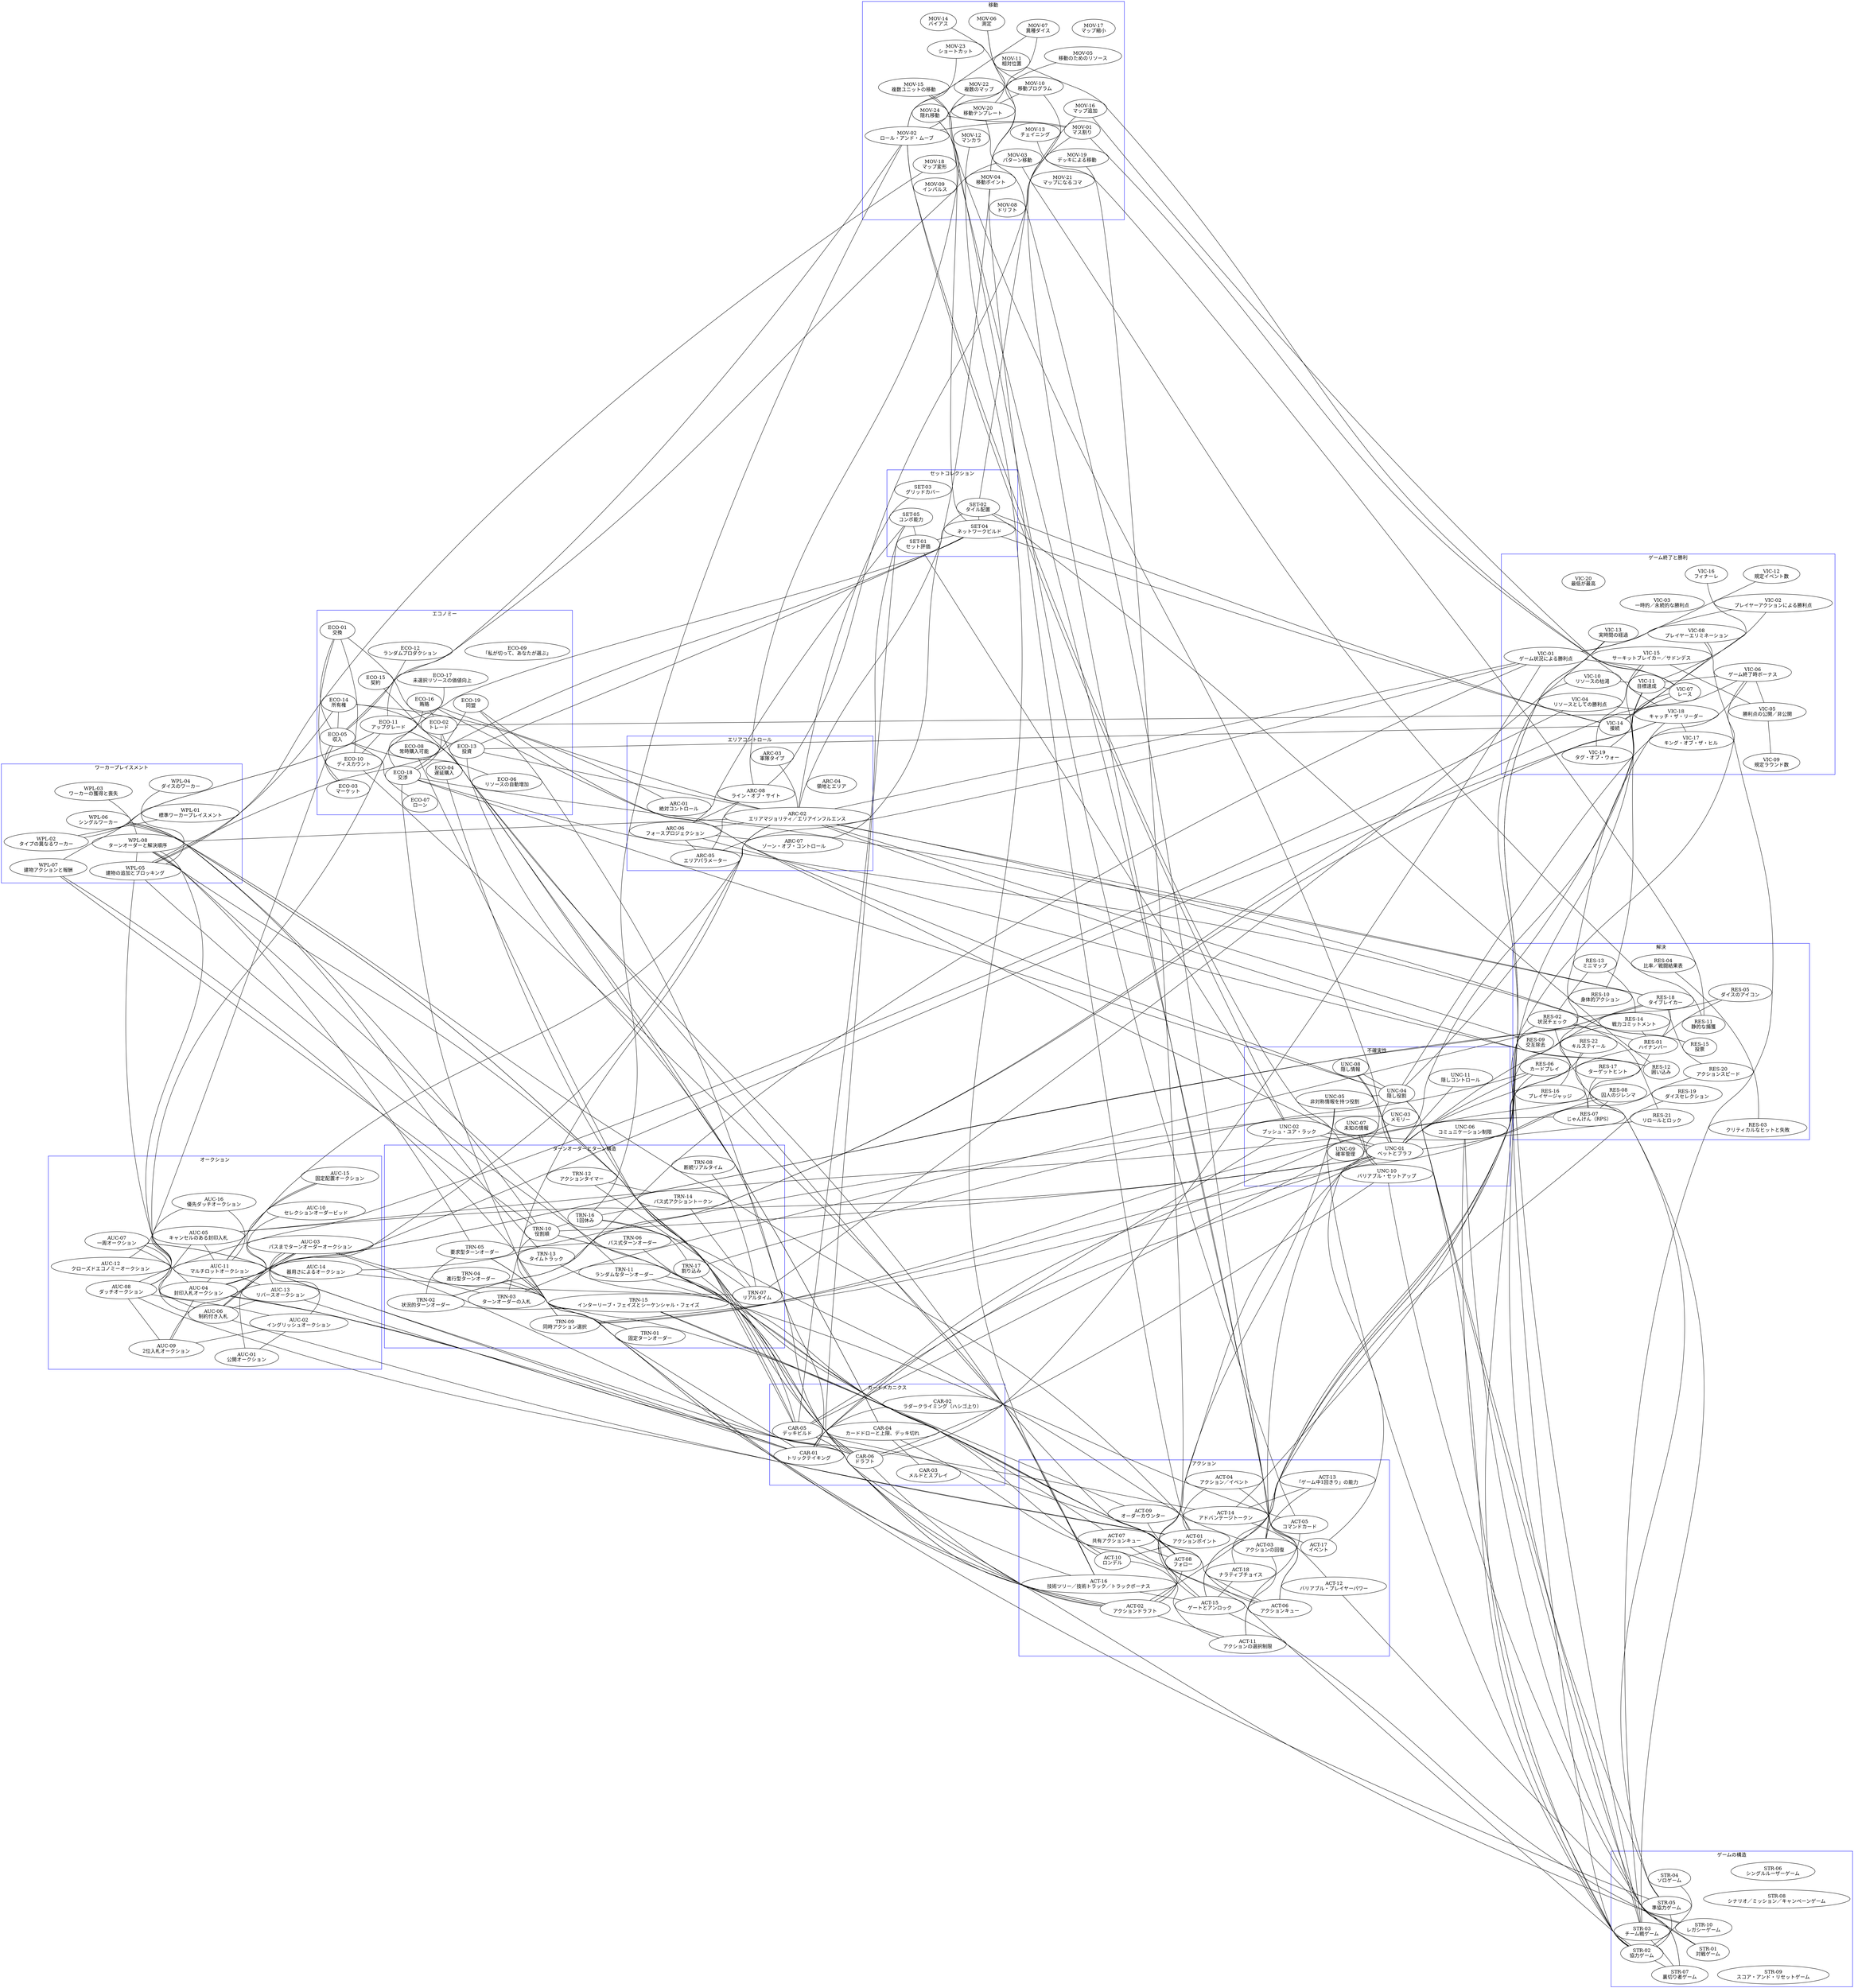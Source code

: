 graph G {
	graph [charset="UTF-8",
		layout=fdp,
		splines=true
	];
	subgraph cluster_SET {
		graph [color=blue,
			label=セットコレクション
		];
		set01	[label="SET-01\nセット評価"];
		set02	[label="SET-02\nタイル配置"];
		set03	[label="SET-03\nグリッドカバー"];
		set04	[label="SET-04\nネットワークビルド"];
		set05	[label="SET-05\nコンボ能力"];
	}
	subgraph cluster_ACT {
		graph [color=blue,
			label=アクション
		];
		act01	[label="ACT-01\nアクションポイント"];
		act02	[label="ACT-02\nアクションドラフト"];
		act03	[label="ACT-03\nアクションの回復"];
		act04	[label="ACT-04\nアクション／イベント"];
		act05	[label="ACT-05\nコマンドカード"];
		act06	[label="ACT-06\nアクションキュー"];
		act07	[label="ACT-07\n共有アクションキュー"];
		act08	[label="ACT-08\nフォロー"];
		act09	[label="ACT-09\nオーダーカウンター"];
		act10	[label="ACT-10\nロンデル"];
		act11	[label="ACT-11\nアクションの選択制限"];
		act12	[label="ACT-12\nバリアブル・プレイヤーパワー"];
		act13	[label="ACT-13\n「ゲーム中1回きり」の能力"];
		act14	[label="ACT-14\nアドバンテージトークン"];
		act15	[label="ACT-15\nゲートとアンロック"];
		act16	[label="ACT-16\n技術ツリー／技術トラック／トラックボーナス"];
		act17	[label="ACT-17\nイベント"];
		act18	[label="ACT-18\nナラティブチョイス"];
	}
	subgraph cluster_TRN {
		graph [color=blue,
			label=ターンオーダーとターン構造
		];
		trn01	[label="TRN-01\n固定ターンオーダー"];
		trn02	[label="TRN-02\n状況的ターンオーダー"];
		trn03	[label="TRN-03\nターンオーダーの入札"];
		trn04	[label="TRN-04\n進行型ターンオーダー"];
		trn05	[label="TRN-05\n要求型ターンオーダー"];
		trn06	[label="TRN-06\nパス式ターンオーダー"];
		trn07	[label="TRN-07\nリアルタイム"];
		trn08	[label="TRN-08\n断続リアルタイム"];
		trn09	[label="TRN-09\n同時アクション選択"];
		trn10	[label="TRN-10\n役割順"];
		trn11	[label="TRN-11\nランダムなターンオーダー"];
		trn12	[label="TRN-12\nアクションタイマー"];
		trn13	[label="TRN-13\nタイムトラック"];
		trn14	[label="TRN-14\nパス式アクショントークン"];
		trn15	[label="TRN-15\nインターリーブ・フェイズとシーケンシャル・フェイズ"];
		trn16	[label="TRN-16\n1回休み"];
		trn17	[label="TRN-17\n割り込み"];
	}
	subgraph cluster_ARC {
		graph [color=blue,
			label=エリアコントロール
		];
		arc01	[label="ARC-01\n絶対コントロール"];
		arc02	[label="ARC-02\nエリアマジョリティ／エリアインフルエンス"];
		arc03	[label="ARC-03\n軍隊タイプ"];
		arc04	[label="ARC-04\n領地とエリア"];
		arc05	[label="ARC-05\nエリアパラメーター"];
		arc06	[label="ARC-06\nフォースプロジェクション"];
		arc07	[label="ARC-07\nゾーン・オブ・コントロール"];
		arc08	[label="ARC-08\nライン・オブ・サイト"];
	}
	subgraph cluster_ECO {
		graph [color=blue,
			label=エコノミー
		];
		eco01	[label="ECO-01\n交換"];
		eco02	[label="ECO-02\nトレード"];
		eco03	[label="ECO-03\nマーケット"];
		eco04	[label="ECO-04\n遅延購入"];
		eco05	[label="ECO-05\n収入"];
		eco06	[label="ECO-06\nリソースの自動増加"];
		eco07	[label="ECO-07\nローン"];
		eco08	[label="ECO-08\n常時購入可能"];
		eco09	[label="ECO-09\n「私が切って、あなたが選ぶ」"];
		eco10	[label="ECO-10\nディスカウント"];
		eco11	[label="ECO-11\nアップグレード"];
		eco12	[label="ECO-12\nランダムプロダクション"];
		eco13	[label="ECO-13\n投資"];
		eco14	[label="ECO-14\n所有権"];
		eco15	[label="ECO-15\n契約"];
		eco16	[label="ECO-16\n賄賂"];
		eco17	[label="ECO-17\n未選択リソースの価値向上"];
		eco18	[label="ECO-18\n交渉"];
		eco19	[label="ECO-19\n同盟"];
	}
	subgraph cluster_RES {
		graph [color=blue,
			label=解決
		];
		res01	[label="RES-01\nハイナンバー"];
		res02	[label="RES-02\n状況チェック"];
		res03	[label="RES-03\nクリティカルなヒットと失敗"];
		res04	[label="RES-04\n比率／戦闘結果表"];
		res05	[label="RES-05\nダイスのアイコン"];
		res06	[label="RES-06\nカードプレイ"];
		res07	[label="RES-07\nじゃんけん（RPS）"];
		res08	[label="RES-08\n囚人のジレンマ"];
		res09	[label="RES-09\n交互除去"];
		res10	[label="RES-10\n身体的アクション"];
		res11	[label="RES-11\n静的な捕獲"];
		res12	[label="RES-12\n囲い込み"];
		res13	[label="RES-13\nミニマップ"];
		res14	[label="RES-14\n戦力コミットメント"];
		res15	[label="RES-15\n投票"];
		res16	[label="RES-16\nプレイヤージャッジ"];
		res17	[label="RES-17\nターゲットヒント"];
		res18	[label="RES-18\nタイブレイカー"];
		res19	[label="RES-19\nダイスセレクション"];
		res20	[label="RES-20\nアクションスピード"];
		res21	[label="RES-21\nリロールとロック"];
		res22	[label="RES-22\nキルスティール"];
	}
	subgraph cluster_AUC {
		graph [color=blue,
			label=オークション
		];
		auc01	[label="AUC-01\n公開オークション"];
		auc02	[label="AUC-02\nイングリッシュオークション"];
		auc03	[label="AUC-03\nパスまでターンオーダーオークション"];
		auc04	[label="AUC-04\n封印入札オークション"];
		auc05	[label="AUC-05\nキャンセルのある封印入札"];
		auc06	[label="AUC-06\n制約付き入札"];
		auc07	[label="AUC-07\n一周オークション"];
		auc08	[label="AUC-08\nダッチオークション"];
		auc09	[label="AUC-09\n2位入札オークション"];
		auc10	[label="AUC-10\nセレクションオーダービッド"];
		auc11	[label="AUC-11\nマルチロットオークション"];
		auc12	[label="AUC-12\nクローズドエコノミーオークション"];
		auc13	[label="AUC-13\nリバースオークション"];
		auc14	[label="AUC-14\n器用さによるオークション"];
		auc15	[label="AUC-15\n固定配置オークション"];
		auc16	[label="AUC-16\n優先ダッチオークション"];
	}
	subgraph cluster_STR {
		graph [color=blue,
			label=ゲームの構造
		];
		str01	[label="STR-01\n対戦ゲーム"];
		str02	[label="STR-02\n協力ゲーム"];
		str03	[label="STR-03\nチーム戦ゲーム"];
		str04	[label="STR-04\nソロゲーム"];
		str05	[label="STR-05\n準協力ゲーム"];
		str06	[label="STR-06\nシングルルーザーゲーム"];
		str07	[label="STR-07\n裏切り者ゲーム"];
		str08	[label="STR-08\nシナリオ／ミッション／キャンペーンゲーム"];
		str09	[label="STR-09\nスコア・アンド・リセットゲーム"];
		str10	[label="STR-10\nレガシーゲーム"];
	}
	subgraph cluster_VIC {
		graph [color=blue,
			label=ゲーム終了と勝利
		];
		vic01	[label="VIC-01\nゲーム状況による勝利点"];
		vic02	[label="VIC-02\nプレイヤーアクションによる勝利点"];
		vic03	[label="VIC-03\n一時的／永続的な勝利点"];
		vic04	[label="VIC-04\nリソースとしての勝利点"];
		vic05	[label="VIC-05\n勝利点の公開／非公開"];
		vic06	[label="VIC-06\nゲーム終了時ボーナス"];
		vic07	[label="VIC-07\nレース"];
		vic08	[label="VIC-08\nプレイヤーエリミネーション"];
		vic09	[label="VIC-09\n規定ラウンド数"];
		vic10	[label="VIC-10\nリソースの枯渇"];
		vic11	[label="VIC-11\n目標達成"];
		vic12	[label="VIC-12\n規定イベント数"];
		vic13	[label="VIC-13\n実時間の経過"];
		vic14	[label="VIC-14\n接続"];
		vic15	[label="VIC-15\nサーキットブレイカー／サドンデス"];
		vic16	[label="VIC-16\nフィナーレ"];
		vic17	[label="VIC-17\nキング・オブ・ザ・ヒル"];
		vic18	[label="VIC-18\nキャッチ・ザ・リーダー"];
		vic19	[label="VIC-19\nタグ・オブ・ウォー"];
		vic20	[label="VIC-20\n最低が最高"];
	}
	subgraph cluster_WPL {
		graph [color=blue,
			label=ワーカープレイスメント
		];
		wpl01	[label="WPL-01\n標準ワーカープレイスメント"];
		wpl02	[label="WPL-02\nタイプの異なるワーカー"];
		wpl03	[label="WPL-03\nワーカーの獲得と喪失"];
		wpl04	[label="WPL-04\nダイスのワーカー"];
		wpl05	[label="WPL-05\n建物の追加とブロッキング"];
		wpl06	[label="WPL-06\nシングルワーカー"];
		wpl07	[label="WPL-07\n建物アクションと報酬"];
		wpl08	[label="WPL-08\nターンオーダーと解決順序"];
	}
	subgraph cluster_MOV {
		graph [color=blue,
			label=移動
		];
		mov01	[label="MOV-01\nマス割り"];
		mov02	[label="MOV-02\nロール・アンド・ムーブ"];
		mov03	[label="MOV-03\nパターン移動"];
		mov04	[label="MOV-04\n移動ポイント"];
		mov05	[label="MOV-05\n移動のためのリソース"];
		mov06	[label="MOV-06\n測定"];
		mov07	[label="MOV-07\n異種ダイス"];
		mov08	[label="MOV-08\nドリフト"];
		mov09	[label="MOV-09\nインパルス"];
		mov10	[label="MOV-10\n移動プログラム"];
		mov11	[label="MOV-11\n相対位置"];
		mov12	[label="MOV-12\nマンカラ"];
		mov13	[label="MOV-13\nチェイニング"];
		mov14	[label="MOV-14\nバイアス"];
		mov15	[label="MOV-15\n複数ユニットの移動"];
		mov16	[label="MOV-16\nマップ追加"];
		mov17	[label="MOV-17\nマップ縮小"];
		mov18	[label="MOV-18\nマップ変形"];
		mov19	[label="MOV-19\nデッキによる移動"];
		mov20	[label="MOV-20\n移動テンプレート"];
		mov21	[label="MOV-21\nマップになるコマ"];
		mov22	[label="MOV-22\n複数のマップ"];
		mov23	[label="MOV-23\nショートカット"];
		mov24	[label="MOV-24\n隠れ移動"];
	}
	subgraph cluster_CAR {
		graph [color=blue,
			label=カードメカニクス
		];
		car01	[label="CAR-01\nトリックテイキング"];
		car02	[label="CAR-02\nラダークライミング（ハシゴ上り）"];
		car03	[label="CAR-03\nメルドとスプレイ"];
		car04	[label="CAR-04\nカードドローと上限、デッキ切れ"];
		car05	[label="CAR-05\nデッキビルド"];
		car06	[label="CAR-06\nドラフト"];
	}
	subgraph cluster_UNC {
		graph [color=blue,
			label=不確実性
		];
		unc01	[label="UNC-01\nベットとブラフ"];
		unc02	[label="UNC-02\nプッシュ・ユア・ラック"];
		unc03	[label="UNC-03\nメモリー"];
		unc04	[label="UNC-04\n隠し役割"];
		unc05	[label="UNC-05\n非対称情報を持つ役割"];
		unc06	[label="UNC-06\nコミュニケーション制限"];
		unc07	[label="UNC-07\n未知の情報"];
		unc08	[label="UNC-08\n隠し情報"];
		unc09	[label="UNC-09\n確率管理"];
		unc10	[label="UNC-10\nバリアブル・セットアップ"];
		unc11	[label="UNC-11\n隠しコントロール"];
	}
	str01 -- act12;
	str01 -- unc10;
	str02 -- str04;
	str02 -- str05;
	str02 -- str07;
	str02 -- vic10;
	str02 -- vic15;
	str02 -- unc04;
	str02 -- unc05;
	str02 -- unc06;
	str02 -- car04;
	str03 -- str07;
	str03 -- res17;
	str03 -- vic08;
	str03 -- vic13;
	str03 -- unc04;
	str05 -- trn04;
	str05 -- res22;
	str05 -- vic13;
	str07 -- unc04;
	str07 -- unc06;
	str10 -- act15;
	str10 -- car05;
	trn01 -- trn04;
	trn01 -- trn05;
	trn02 -- trn05;
	trn02 -- trn15;
	trn02 -- vic01;
	trn02 -- vic06;
	trn02 -- vic18;
	trn03 -- res18;
	trn03 -- auc03;
	trn03 -- arc02;
	trn04 -- act08;
	trn05 -- trn06;
	trn05 -- act02;
	trn05 -- wpl08;
	trn05 -- car01;
	trn06 -- car06;
	trn07 -- trn08;
	trn07 -- trn12;
	trn07 -- trn14;
	trn07 -- vic13;
	trn07 -- auc14;
	trn09 -- trn10;
	trn09 -- res08;
	trn09 -- res20;
	trn09 -- unc01;
	trn09 -- eco18;
	trn10 -- trn16;
	trn10 -- act02;
	trn10 -- act08;
	trn10 -- unc01;
	trn10 -- wpl06;
	trn10 -- wpl07;
	trn10 -- car06;
	trn11 -- act05;
	trn11 -- wpl08;
	trn11 -- car05;
	trn12 -- trn14;
	trn13 -- act07;
	trn13 -- wpl06;
	trn14 -- trn16;
	trn15 -- act06;
	trn15 -- act09;
	trn16 -- trn17;
	trn16 -- act03;
	trn16 -- mov02;
	trn17 -- act08;
	trn17 -- res06;
	act01 -- act04;
	act01 -- act10;
	act01 -- auc06;
	act01 -- auc08;
	act01 -- wpl06;
	act01 -- mov04;
	act02 -- act08;
	act02 -- act11;
	act02 -- res19;
	act02 -- unc01;
	act02 -- unc05;
	act02 -- wpl05;
	act02 -- wpl06;
	act02 -- wpl07;
	act02 -- car06;
	act03 -- act11;
	act03 -- act13;
	act03 -- res06;
	act03 -- mov20;
	act04 -- act17;
	act05 -- act11;
	act05 -- mov15;
	act06 -- act07;
	act06 -- act09;
	act06 -- unc01;
	act06 -- mov10;
	act06 -- mov24;
	act07 -- act08;
	act08 -- car05;
	act10 -- act11;
	act10 -- wpl06;
	act10 -- mov12;
	act12 -- act14;
	act13 -- act14;
	act14 -- res18;
	act14 -- auc04;
	act15 -- act16;
	act15 -- act18;
	act15 -- res22;
	act15 -- vic06;
	act15 -- eco11;
	act15 -- mov19;
	act16 -- eco10;
	act16 -- eco11;
	act16 -- car05;
	act17 -- unc07;
	act18 -- res02;
	res01 -- res02;
	res01 -- res05;
	res01 -- res07;
	res01 -- res14;
	res01 -- res18;
	res01 -- unc01;
	res02 -- res05;
	res02 -- res07;
	res02 -- res13;
	res02 -- res21;
	res03 -- res04;
	res06 -- unc01;
	res07 -- res08;
	res07 -- auc05;
	res08 -- unc01;
	res09 -- arc02;
	res10 -- vic11;
	res11 -- mov03;
	res11 -- mov13;
	res12 -- arc02;
	res12 -- arc06;
	res12 -- set02;
	res13 -- res14;
	res14 -- unc01;
	res14 -- auc04;
	res15 -- eco18;
	res15 -- arc02;
	res16 -- vic18;
	res18 -- res20;
	res18 -- eco18;
	res18 -- auc04;
	res18 -- arc02;
	res21 -- unc02;
	vic01 -- vic02;
	vic01 -- vic07;
	vic01 -- vic12;
	vic01 -- arc02;
	vic01 -- arc05;
	vic01 -- car06;
	vic02 -- vic11;
	vic04 -- vic18;
	vic04 -- auc08;
	vic05 -- vic06;
	vic05 -- vic09;
	vic05 -- vic15;
	vic06 -- vic11;
	vic06 -- unc04;
	vic07 -- vic11;
	vic07 -- vic14;
	vic07 -- unc01;
	vic07 -- mov01;
	vic07 -- mov11;
	vic08 -- unc04;
	vic10 -- vic11;
	vic11 -- vic19;
	vic14 -- vic16;
	vic14 -- eco13;
	vic14 -- set02;
	vic14 -- set04;
	vic15 -- vic19;
	vic17 -- vic18;
	vic18 -- eco02;
	vic18 -- auc04;
	vic18 -- mov16;
	unc01 -- unc02;
	unc01 -- unc04;
	unc01 -- unc08;
	unc01 -- unc09;
	unc01 -- unc11;
	unc01 -- eco16;
	unc01 -- auc05;
	unc01 -- mov15;
	unc01 -- car01;
	unc02 -- mov02;
	unc02 -- set01;
	unc02 -- car05;
	unc03 -- auc14;
	unc03 -- car01;
	unc04 -- unc05;
	unc04 -- unc08;
	unc04 -- eco18;
	unc04 -- eco19;
	unc07 -- unc10;
	unc08 -- unc10;
	unc09 -- mov02;
	unc09 -- car05;
	unc10 -- car06;
	eco01 -- eco02;
	eco01 -- eco03;
	eco01 -- eco05;
	eco01 -- eco10;
	eco02 -- eco16;
	eco02 -- eco18;
	eco02 -- car04;
	eco03 -- eco05;
	eco04 -- car05;
	eco05 -- eco06;
	eco05 -- eco07;
	eco05 -- eco12;
	eco05 -- eco14;
	eco05 -- auc12;
	eco05 -- mov02;
	eco08 -- car05;
	eco10 -- eco11;
	eco11 -- wpl02;
	eco11 -- wpl07;
	eco11 -- mov03;
	eco11 -- set04;
	eco13 -- eco14;
	eco13 -- arc02;
	eco13 -- set04;
	eco13 -- car04;
	eco14 -- wpl05;
	eco14 -- arc01;
	eco15 -- car06;
	eco16 -- eco18;
	eco16 -- arc02;
	eco17 -- auc08;
	eco18 -- eco19;
	eco19 -- car01;
	auc01 -- auc02;
	auc01 -- auc03;
	auc02 -- auc03;
	auc02 -- auc08;
	auc02 -- auc09;
	auc03 -- auc04;
	auc03 -- auc09;
	auc03 -- auc13;
	auc03 -- car06;
	auc04 -- auc07;
	auc04 -- auc09;
	auc04 -- auc11;
	auc04 -- auc13;
	auc04 -- car01;
	auc05 -- auc06;
	auc05 -- auc11;
	auc06 -- auc07;
	auc06 -- auc10;
	auc06 -- auc13;
	auc06 -- auc15;
	auc06 -- arc02;
	auc07 -- car01;
	auc07 -- car06;
	auc08 -- auc09;
	auc08 -- auc16;
	auc08 -- wpl05;
	auc08 -- wpl08;
	auc11 -- auc13;
	auc11 -- auc15;
	auc11 -- auc16;
	auc11 -- arc02;
	auc13 -- car01;
	wpl01 -- wpl02;
	wpl03 -- wpl08;
	wpl04 -- wpl05;
	wpl05 -- wpl08;
	wpl05 -- mov18;
	wpl05 -- set04;
	wpl08 -- arc02;
	wpl08 -- car06;
	mov01 -- mov02;
	mov01 -- mov24;
	mov01 -- arc08;
	mov02 -- mov05;
	mov02 -- mov07;
	mov02 -- mov23;
	mov04 -- mov06;
	mov04 -- mov07;
	mov04 -- arc07;
	mov06 -- mov20;
	mov10 -- mov14;
	mov10 -- mov20;
	mov16 -- set02;
	mov22 -- set04;
	mov24 -- arc08;
	arc02 -- arc03;
	arc02 -- arc06;
	arc02 -- set02;
	arc02 -- set03;
	arc05 -- arc06;
	arc05 -- arc08;
	arc06 -- arc07;
	arc06 -- arc08;
	arc06 -- set05;
	set01 -- set04;
	set01 -- set05;
	set02 -- set04;
	set05 -- car05;
	set05 -- car06;
	car01 -- car02;
	car03 -- car04;
}

